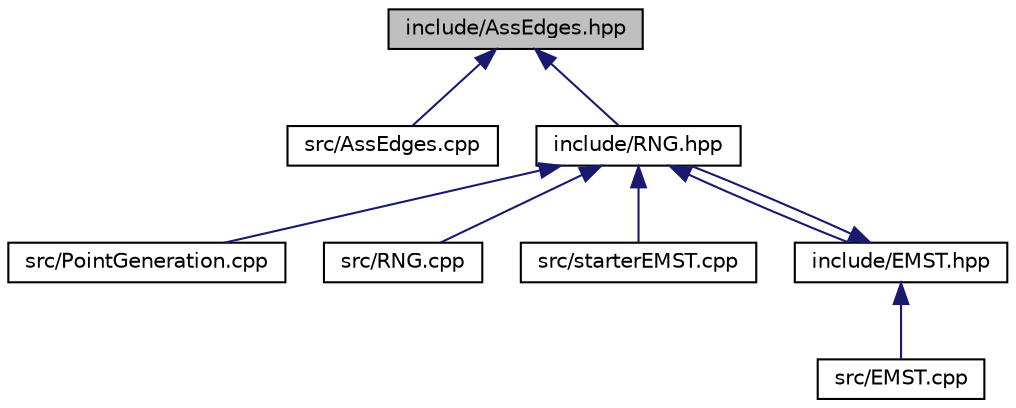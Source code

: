 digraph "include/AssEdges.hpp"
{
 // INTERACTIVE_SVG=YES
 // LATEX_PDF_SIZE
  bgcolor="transparent";
  edge [fontname="Helvetica",fontsize="10",labelfontname="Helvetica",labelfontsize="10"];
  node [fontname="Helvetica",fontsize="10",shape=record];
  Node1 [label="include/AssEdges.hpp",height=0.2,width=0.4,color="black", fillcolor="grey75", style="filled", fontcolor="black",tooltip=" "];
  Node1 -> Node2 [dir="back",color="midnightblue",fontsize="10",style="solid",fontname="Helvetica"];
  Node2 [label="src/AssEdges.cpp",height=0.2,width=0.4,color="black",URL="$_ass_edges_8cpp.html",tooltip=" "];
  Node1 -> Node3 [dir="back",color="midnightblue",fontsize="10",style="solid",fontname="Helvetica"];
  Node3 [label="include/RNG.hpp",height=0.2,width=0.4,color="black",URL="$_r_n_g_8hpp.html",tooltip=" "];
  Node3 -> Node4 [dir="back",color="midnightblue",fontsize="10",style="solid",fontname="Helvetica"];
  Node4 [label="src/PointGeneration.cpp",height=0.2,width=0.4,color="black",URL="$_point_generation_8cpp.html",tooltip=" "];
  Node3 -> Node5 [dir="back",color="midnightblue",fontsize="10",style="solid",fontname="Helvetica"];
  Node5 [label="src/RNG.cpp",height=0.2,width=0.4,color="black",URL="$_r_n_g_8cpp.html",tooltip=" "];
  Node3 -> Node6 [dir="back",color="midnightblue",fontsize="10",style="solid",fontname="Helvetica"];
  Node6 [label="src/starterEMST.cpp",height=0.2,width=0.4,color="black",URL="$starter_e_m_s_t_8cpp.html",tooltip=" "];
  Node3 -> Node7 [dir="back",color="midnightblue",fontsize="10",style="solid",fontname="Helvetica"];
  Node7 [label="include/EMST.hpp",height=0.2,width=0.4,color="black",URL="$_e_m_s_t_8hpp.html",tooltip=" "];
  Node7 -> Node8 [dir="back",color="midnightblue",fontsize="10",style="solid",fontname="Helvetica"];
  Node8 [label="src/EMST.cpp",height=0.2,width=0.4,color="black",URL="$_e_m_s_t_8cpp.html",tooltip=" "];
  Node7 -> Node3 [dir="back",color="midnightblue",fontsize="10",style="solid",fontname="Helvetica"];
}
